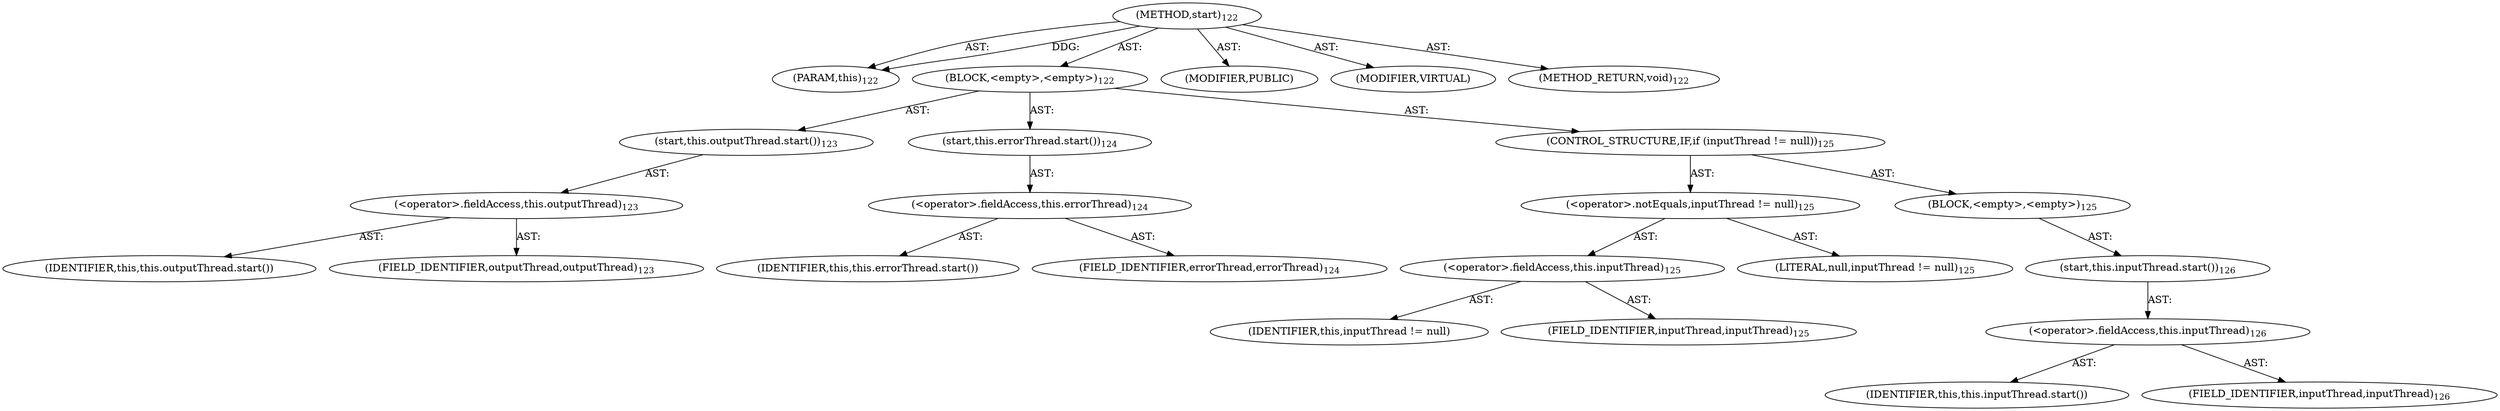 digraph "start" {  
"111669149703" [label = <(METHOD,start)<SUB>122</SUB>> ]
"115964117011" [label = <(PARAM,this)<SUB>122</SUB>> ]
"25769803788" [label = <(BLOCK,&lt;empty&gt;,&lt;empty&gt;)<SUB>122</SUB>> ]
"30064771096" [label = <(start,this.outputThread.start())<SUB>123</SUB>> ]
"30064771097" [label = <(&lt;operator&gt;.fieldAccess,this.outputThread)<SUB>123</SUB>> ]
"68719476767" [label = <(IDENTIFIER,this,this.outputThread.start())> ]
"55834574859" [label = <(FIELD_IDENTIFIER,outputThread,outputThread)<SUB>123</SUB>> ]
"30064771098" [label = <(start,this.errorThread.start())<SUB>124</SUB>> ]
"30064771099" [label = <(&lt;operator&gt;.fieldAccess,this.errorThread)<SUB>124</SUB>> ]
"68719476768" [label = <(IDENTIFIER,this,this.errorThread.start())> ]
"55834574860" [label = <(FIELD_IDENTIFIER,errorThread,errorThread)<SUB>124</SUB>> ]
"47244640261" [label = <(CONTROL_STRUCTURE,IF,if (inputThread != null))<SUB>125</SUB>> ]
"30064771100" [label = <(&lt;operator&gt;.notEquals,inputThread != null)<SUB>125</SUB>> ]
"30064771101" [label = <(&lt;operator&gt;.fieldAccess,this.inputThread)<SUB>125</SUB>> ]
"68719476769" [label = <(IDENTIFIER,this,inputThread != null)> ]
"55834574861" [label = <(FIELD_IDENTIFIER,inputThread,inputThread)<SUB>125</SUB>> ]
"90194313220" [label = <(LITERAL,null,inputThread != null)<SUB>125</SUB>> ]
"25769803789" [label = <(BLOCK,&lt;empty&gt;,&lt;empty&gt;)<SUB>125</SUB>> ]
"30064771102" [label = <(start,this.inputThread.start())<SUB>126</SUB>> ]
"30064771103" [label = <(&lt;operator&gt;.fieldAccess,this.inputThread)<SUB>126</SUB>> ]
"68719476770" [label = <(IDENTIFIER,this,this.inputThread.start())> ]
"55834574862" [label = <(FIELD_IDENTIFIER,inputThread,inputThread)<SUB>126</SUB>> ]
"133143986196" [label = <(MODIFIER,PUBLIC)> ]
"133143986197" [label = <(MODIFIER,VIRTUAL)> ]
"128849018887" [label = <(METHOD_RETURN,void)<SUB>122</SUB>> ]
  "111669149703" -> "115964117011"  [ label = "AST: "] 
  "111669149703" -> "25769803788"  [ label = "AST: "] 
  "111669149703" -> "133143986196"  [ label = "AST: "] 
  "111669149703" -> "133143986197"  [ label = "AST: "] 
  "111669149703" -> "128849018887"  [ label = "AST: "] 
  "25769803788" -> "30064771096"  [ label = "AST: "] 
  "25769803788" -> "30064771098"  [ label = "AST: "] 
  "25769803788" -> "47244640261"  [ label = "AST: "] 
  "30064771096" -> "30064771097"  [ label = "AST: "] 
  "30064771097" -> "68719476767"  [ label = "AST: "] 
  "30064771097" -> "55834574859"  [ label = "AST: "] 
  "30064771098" -> "30064771099"  [ label = "AST: "] 
  "30064771099" -> "68719476768"  [ label = "AST: "] 
  "30064771099" -> "55834574860"  [ label = "AST: "] 
  "47244640261" -> "30064771100"  [ label = "AST: "] 
  "47244640261" -> "25769803789"  [ label = "AST: "] 
  "30064771100" -> "30064771101"  [ label = "AST: "] 
  "30064771100" -> "90194313220"  [ label = "AST: "] 
  "30064771101" -> "68719476769"  [ label = "AST: "] 
  "30064771101" -> "55834574861"  [ label = "AST: "] 
  "25769803789" -> "30064771102"  [ label = "AST: "] 
  "30064771102" -> "30064771103"  [ label = "AST: "] 
  "30064771103" -> "68719476770"  [ label = "AST: "] 
  "30064771103" -> "55834574862"  [ label = "AST: "] 
  "111669149703" -> "115964117011"  [ label = "DDG: "] 
}
